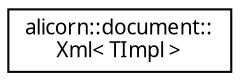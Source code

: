 digraph "Иерархия классов. Графический вид."
{
 // INTERACTIVE_SVG=YES
  edge [fontname="Verdana",fontsize="10",labelfontname="Verdana",labelfontsize="10"];
  node [fontname="Verdana",fontsize="10",shape=record];
  rankdir="LR";
  Node1 [label="alicorn::document::\lXml\< TImpl \>",height=0.2,width=0.4,color="black", fillcolor="white", style="filled",URL="$a00146.html",tooltip="Класс входит в Проект Document   Класс для работы с xml документами. "];
}
